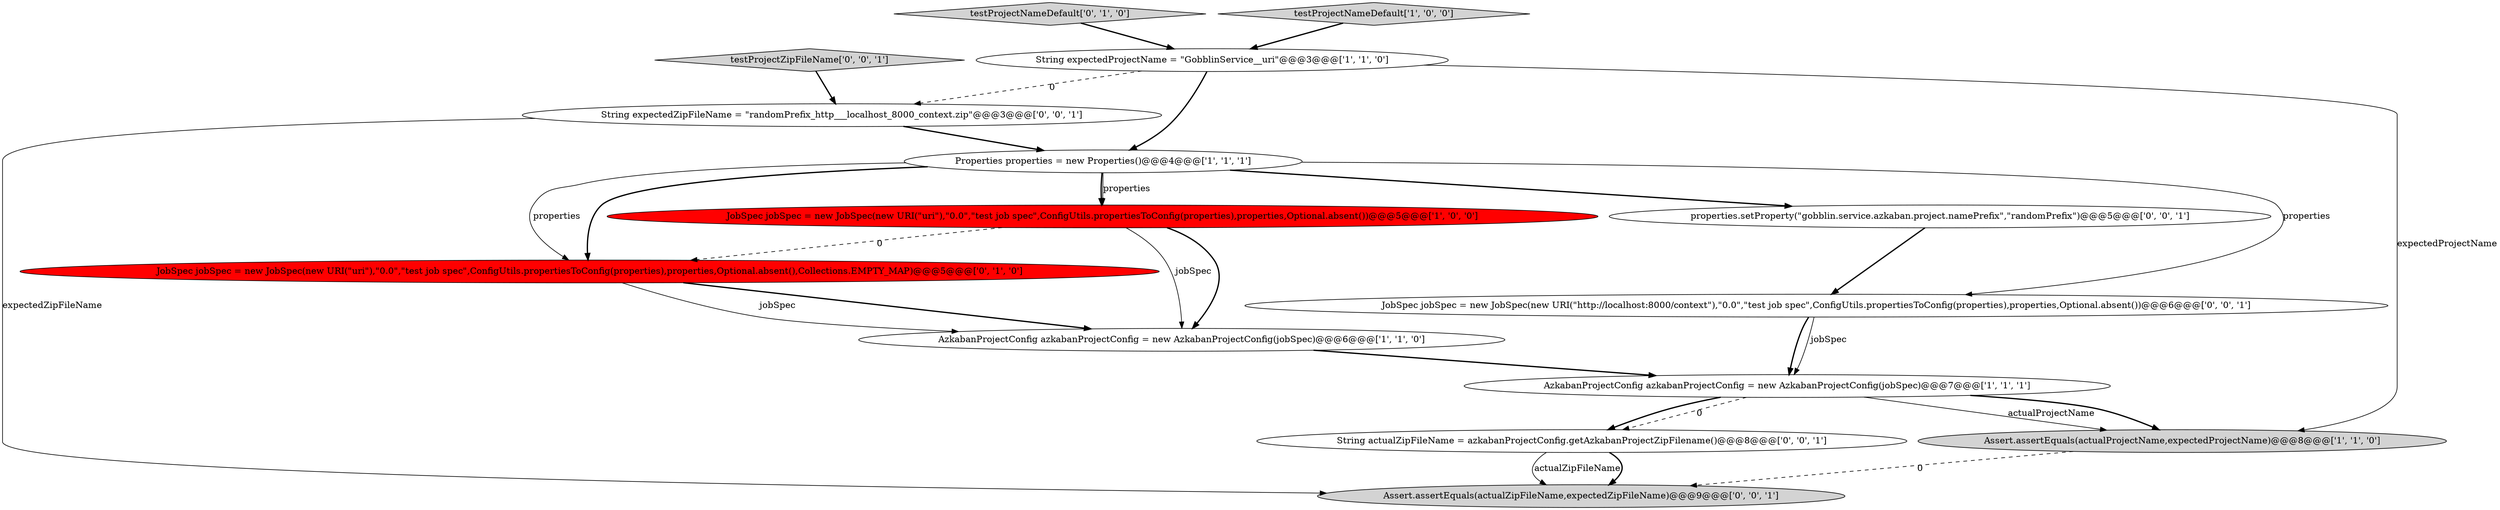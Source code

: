 digraph {
1 [style = filled, label = "JobSpec jobSpec = new JobSpec(new URI(\"uri\"),\"0.0\",\"test job spec\",ConfigUtils.propertiesToConfig(properties),properties,Optional.absent())@@@5@@@['1', '0', '0']", fillcolor = red, shape = ellipse image = "AAA1AAABBB1BBB"];
0 [style = filled, label = "AzkabanProjectConfig azkabanProjectConfig = new AzkabanProjectConfig(jobSpec)@@@7@@@['1', '1', '1']", fillcolor = white, shape = ellipse image = "AAA0AAABBB1BBB"];
11 [style = filled, label = "String expectedZipFileName = \"randomPrefix_http___localhost_8000_context.zip\"@@@3@@@['0', '0', '1']", fillcolor = white, shape = ellipse image = "AAA0AAABBB3BBB"];
14 [style = filled, label = "testProjectZipFileName['0', '0', '1']", fillcolor = lightgray, shape = diamond image = "AAA0AAABBB3BBB"];
12 [style = filled, label = "properties.setProperty(\"gobblin.service.azkaban.project.namePrefix\",\"randomPrefix\")@@@5@@@['0', '0', '1']", fillcolor = white, shape = ellipse image = "AAA0AAABBB3BBB"];
8 [style = filled, label = "testProjectNameDefault['0', '1', '0']", fillcolor = lightgray, shape = diamond image = "AAA0AAABBB2BBB"];
4 [style = filled, label = "Assert.assertEquals(actualProjectName,expectedProjectName)@@@8@@@['1', '1', '0']", fillcolor = lightgray, shape = ellipse image = "AAA0AAABBB1BBB"];
3 [style = filled, label = "Properties properties = new Properties()@@@4@@@['1', '1', '1']", fillcolor = white, shape = ellipse image = "AAA0AAABBB1BBB"];
10 [style = filled, label = "String actualZipFileName = azkabanProjectConfig.getAzkabanProjectZipFilename()@@@8@@@['0', '0', '1']", fillcolor = white, shape = ellipse image = "AAA0AAABBB3BBB"];
2 [style = filled, label = "AzkabanProjectConfig azkabanProjectConfig = new AzkabanProjectConfig(jobSpec)@@@6@@@['1', '1', '0']", fillcolor = white, shape = ellipse image = "AAA0AAABBB1BBB"];
7 [style = filled, label = "JobSpec jobSpec = new JobSpec(new URI(\"uri\"),\"0.0\",\"test job spec\",ConfigUtils.propertiesToConfig(properties),properties,Optional.absent(),Collections.EMPTY_MAP)@@@5@@@['0', '1', '0']", fillcolor = red, shape = ellipse image = "AAA1AAABBB2BBB"];
5 [style = filled, label = "testProjectNameDefault['1', '0', '0']", fillcolor = lightgray, shape = diamond image = "AAA0AAABBB1BBB"];
9 [style = filled, label = "JobSpec jobSpec = new JobSpec(new URI(\"http://localhost:8000/context\"),\"0.0\",\"test job spec\",ConfigUtils.propertiesToConfig(properties),properties,Optional.absent())@@@6@@@['0', '0', '1']", fillcolor = white, shape = ellipse image = "AAA0AAABBB3BBB"];
6 [style = filled, label = "String expectedProjectName = \"GobblinService__uri\"@@@3@@@['1', '1', '0']", fillcolor = white, shape = ellipse image = "AAA0AAABBB1BBB"];
13 [style = filled, label = "Assert.assertEquals(actualZipFileName,expectedZipFileName)@@@9@@@['0', '0', '1']", fillcolor = lightgray, shape = ellipse image = "AAA0AAABBB3BBB"];
11->13 [style = solid, label="expectedZipFileName"];
3->7 [style = solid, label="properties"];
6->3 [style = bold, label=""];
9->0 [style = bold, label=""];
10->13 [style = solid, label="actualZipFileName"];
3->1 [style = bold, label=""];
3->9 [style = solid, label="properties"];
6->11 [style = dashed, label="0"];
1->2 [style = solid, label="jobSpec"];
3->1 [style = solid, label="properties"];
8->6 [style = bold, label=""];
3->12 [style = bold, label=""];
9->0 [style = solid, label="jobSpec"];
12->9 [style = bold, label=""];
0->10 [style = dashed, label="0"];
0->4 [style = solid, label="actualProjectName"];
0->10 [style = bold, label=""];
2->0 [style = bold, label=""];
5->6 [style = bold, label=""];
10->13 [style = bold, label=""];
3->7 [style = bold, label=""];
11->3 [style = bold, label=""];
0->4 [style = bold, label=""];
7->2 [style = bold, label=""];
7->2 [style = solid, label="jobSpec"];
6->4 [style = solid, label="expectedProjectName"];
1->2 [style = bold, label=""];
1->7 [style = dashed, label="0"];
4->13 [style = dashed, label="0"];
14->11 [style = bold, label=""];
}
